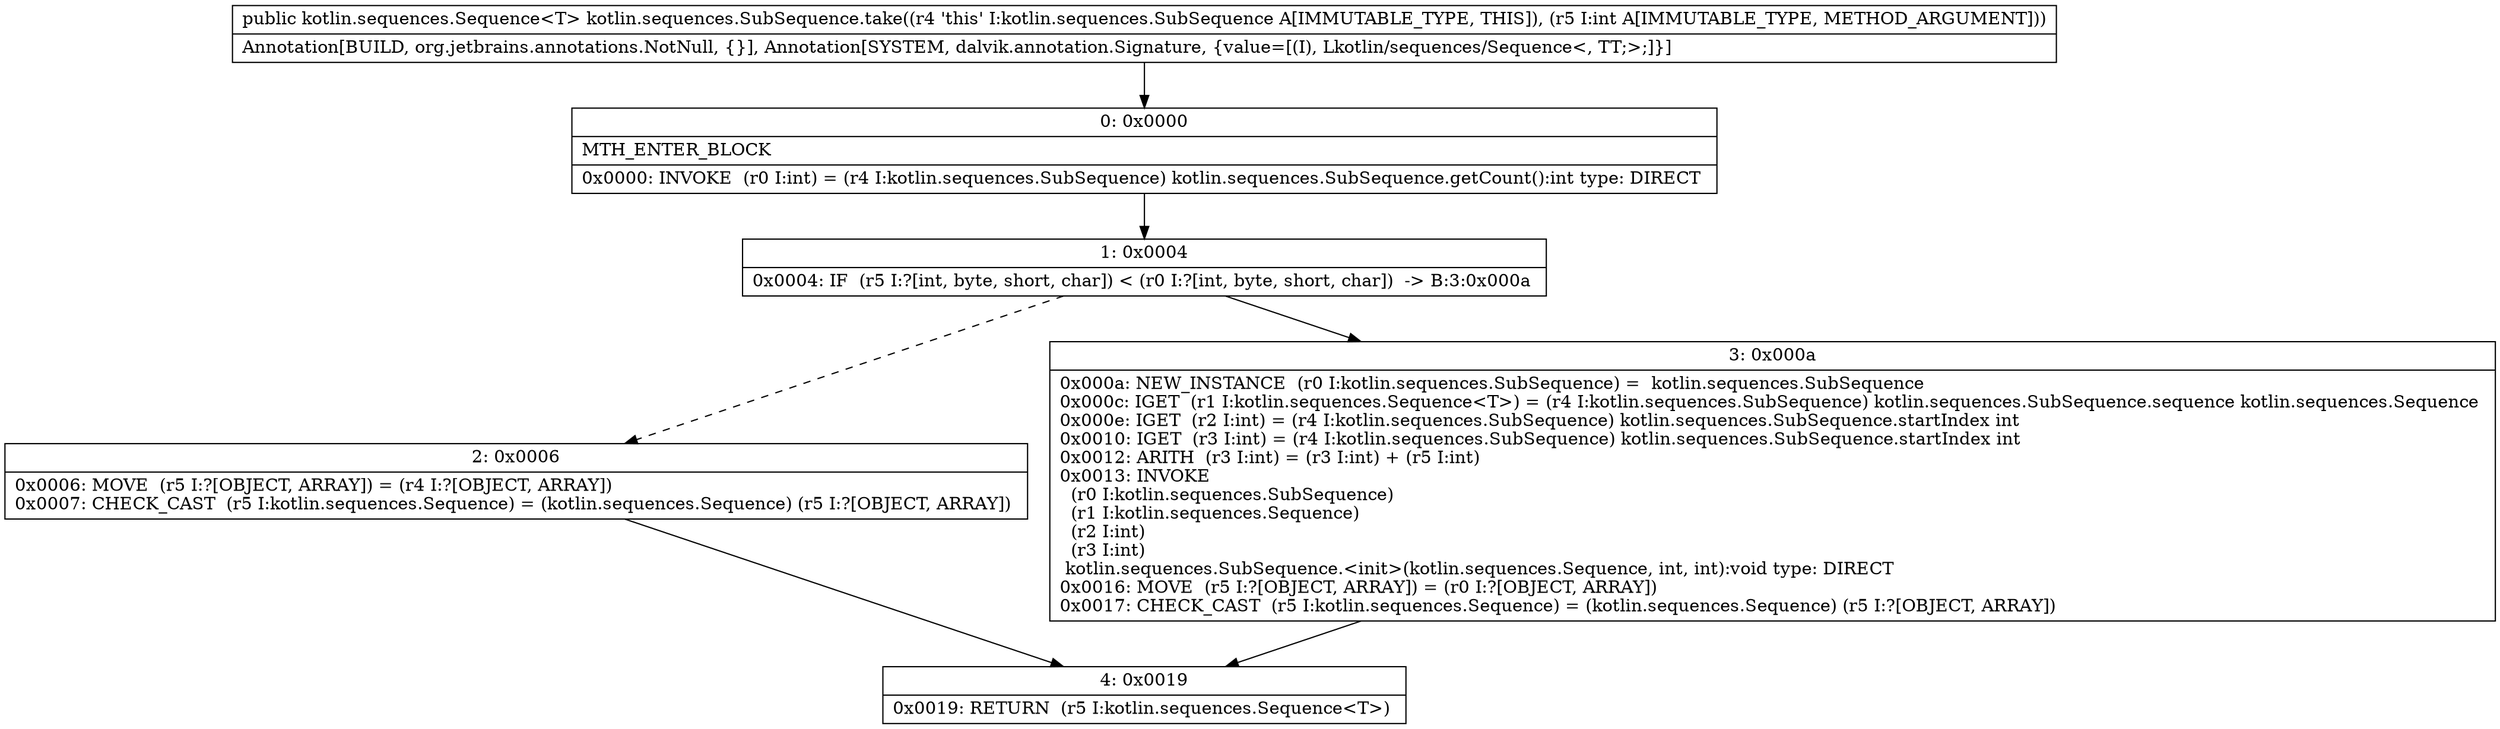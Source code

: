 digraph "CFG forkotlin.sequences.SubSequence.take(I)Lkotlin\/sequences\/Sequence;" {
Node_0 [shape=record,label="{0\:\ 0x0000|MTH_ENTER_BLOCK\l|0x0000: INVOKE  (r0 I:int) = (r4 I:kotlin.sequences.SubSequence) kotlin.sequences.SubSequence.getCount():int type: DIRECT \l}"];
Node_1 [shape=record,label="{1\:\ 0x0004|0x0004: IF  (r5 I:?[int, byte, short, char]) \< (r0 I:?[int, byte, short, char])  \-\> B:3:0x000a \l}"];
Node_2 [shape=record,label="{2\:\ 0x0006|0x0006: MOVE  (r5 I:?[OBJECT, ARRAY]) = (r4 I:?[OBJECT, ARRAY]) \l0x0007: CHECK_CAST  (r5 I:kotlin.sequences.Sequence) = (kotlin.sequences.Sequence) (r5 I:?[OBJECT, ARRAY]) \l}"];
Node_3 [shape=record,label="{3\:\ 0x000a|0x000a: NEW_INSTANCE  (r0 I:kotlin.sequences.SubSequence) =  kotlin.sequences.SubSequence \l0x000c: IGET  (r1 I:kotlin.sequences.Sequence\<T\>) = (r4 I:kotlin.sequences.SubSequence) kotlin.sequences.SubSequence.sequence kotlin.sequences.Sequence \l0x000e: IGET  (r2 I:int) = (r4 I:kotlin.sequences.SubSequence) kotlin.sequences.SubSequence.startIndex int \l0x0010: IGET  (r3 I:int) = (r4 I:kotlin.sequences.SubSequence) kotlin.sequences.SubSequence.startIndex int \l0x0012: ARITH  (r3 I:int) = (r3 I:int) + (r5 I:int) \l0x0013: INVOKE  \l  (r0 I:kotlin.sequences.SubSequence)\l  (r1 I:kotlin.sequences.Sequence)\l  (r2 I:int)\l  (r3 I:int)\l kotlin.sequences.SubSequence.\<init\>(kotlin.sequences.Sequence, int, int):void type: DIRECT \l0x0016: MOVE  (r5 I:?[OBJECT, ARRAY]) = (r0 I:?[OBJECT, ARRAY]) \l0x0017: CHECK_CAST  (r5 I:kotlin.sequences.Sequence) = (kotlin.sequences.Sequence) (r5 I:?[OBJECT, ARRAY]) \l}"];
Node_4 [shape=record,label="{4\:\ 0x0019|0x0019: RETURN  (r5 I:kotlin.sequences.Sequence\<T\>) \l}"];
MethodNode[shape=record,label="{public kotlin.sequences.Sequence\<T\> kotlin.sequences.SubSequence.take((r4 'this' I:kotlin.sequences.SubSequence A[IMMUTABLE_TYPE, THIS]), (r5 I:int A[IMMUTABLE_TYPE, METHOD_ARGUMENT]))  | Annotation[BUILD, org.jetbrains.annotations.NotNull, \{\}], Annotation[SYSTEM, dalvik.annotation.Signature, \{value=[(I), Lkotlin\/sequences\/Sequence\<, TT;\>;]\}]\l}"];
MethodNode -> Node_0;
Node_0 -> Node_1;
Node_1 -> Node_2[style=dashed];
Node_1 -> Node_3;
Node_2 -> Node_4;
Node_3 -> Node_4;
}

